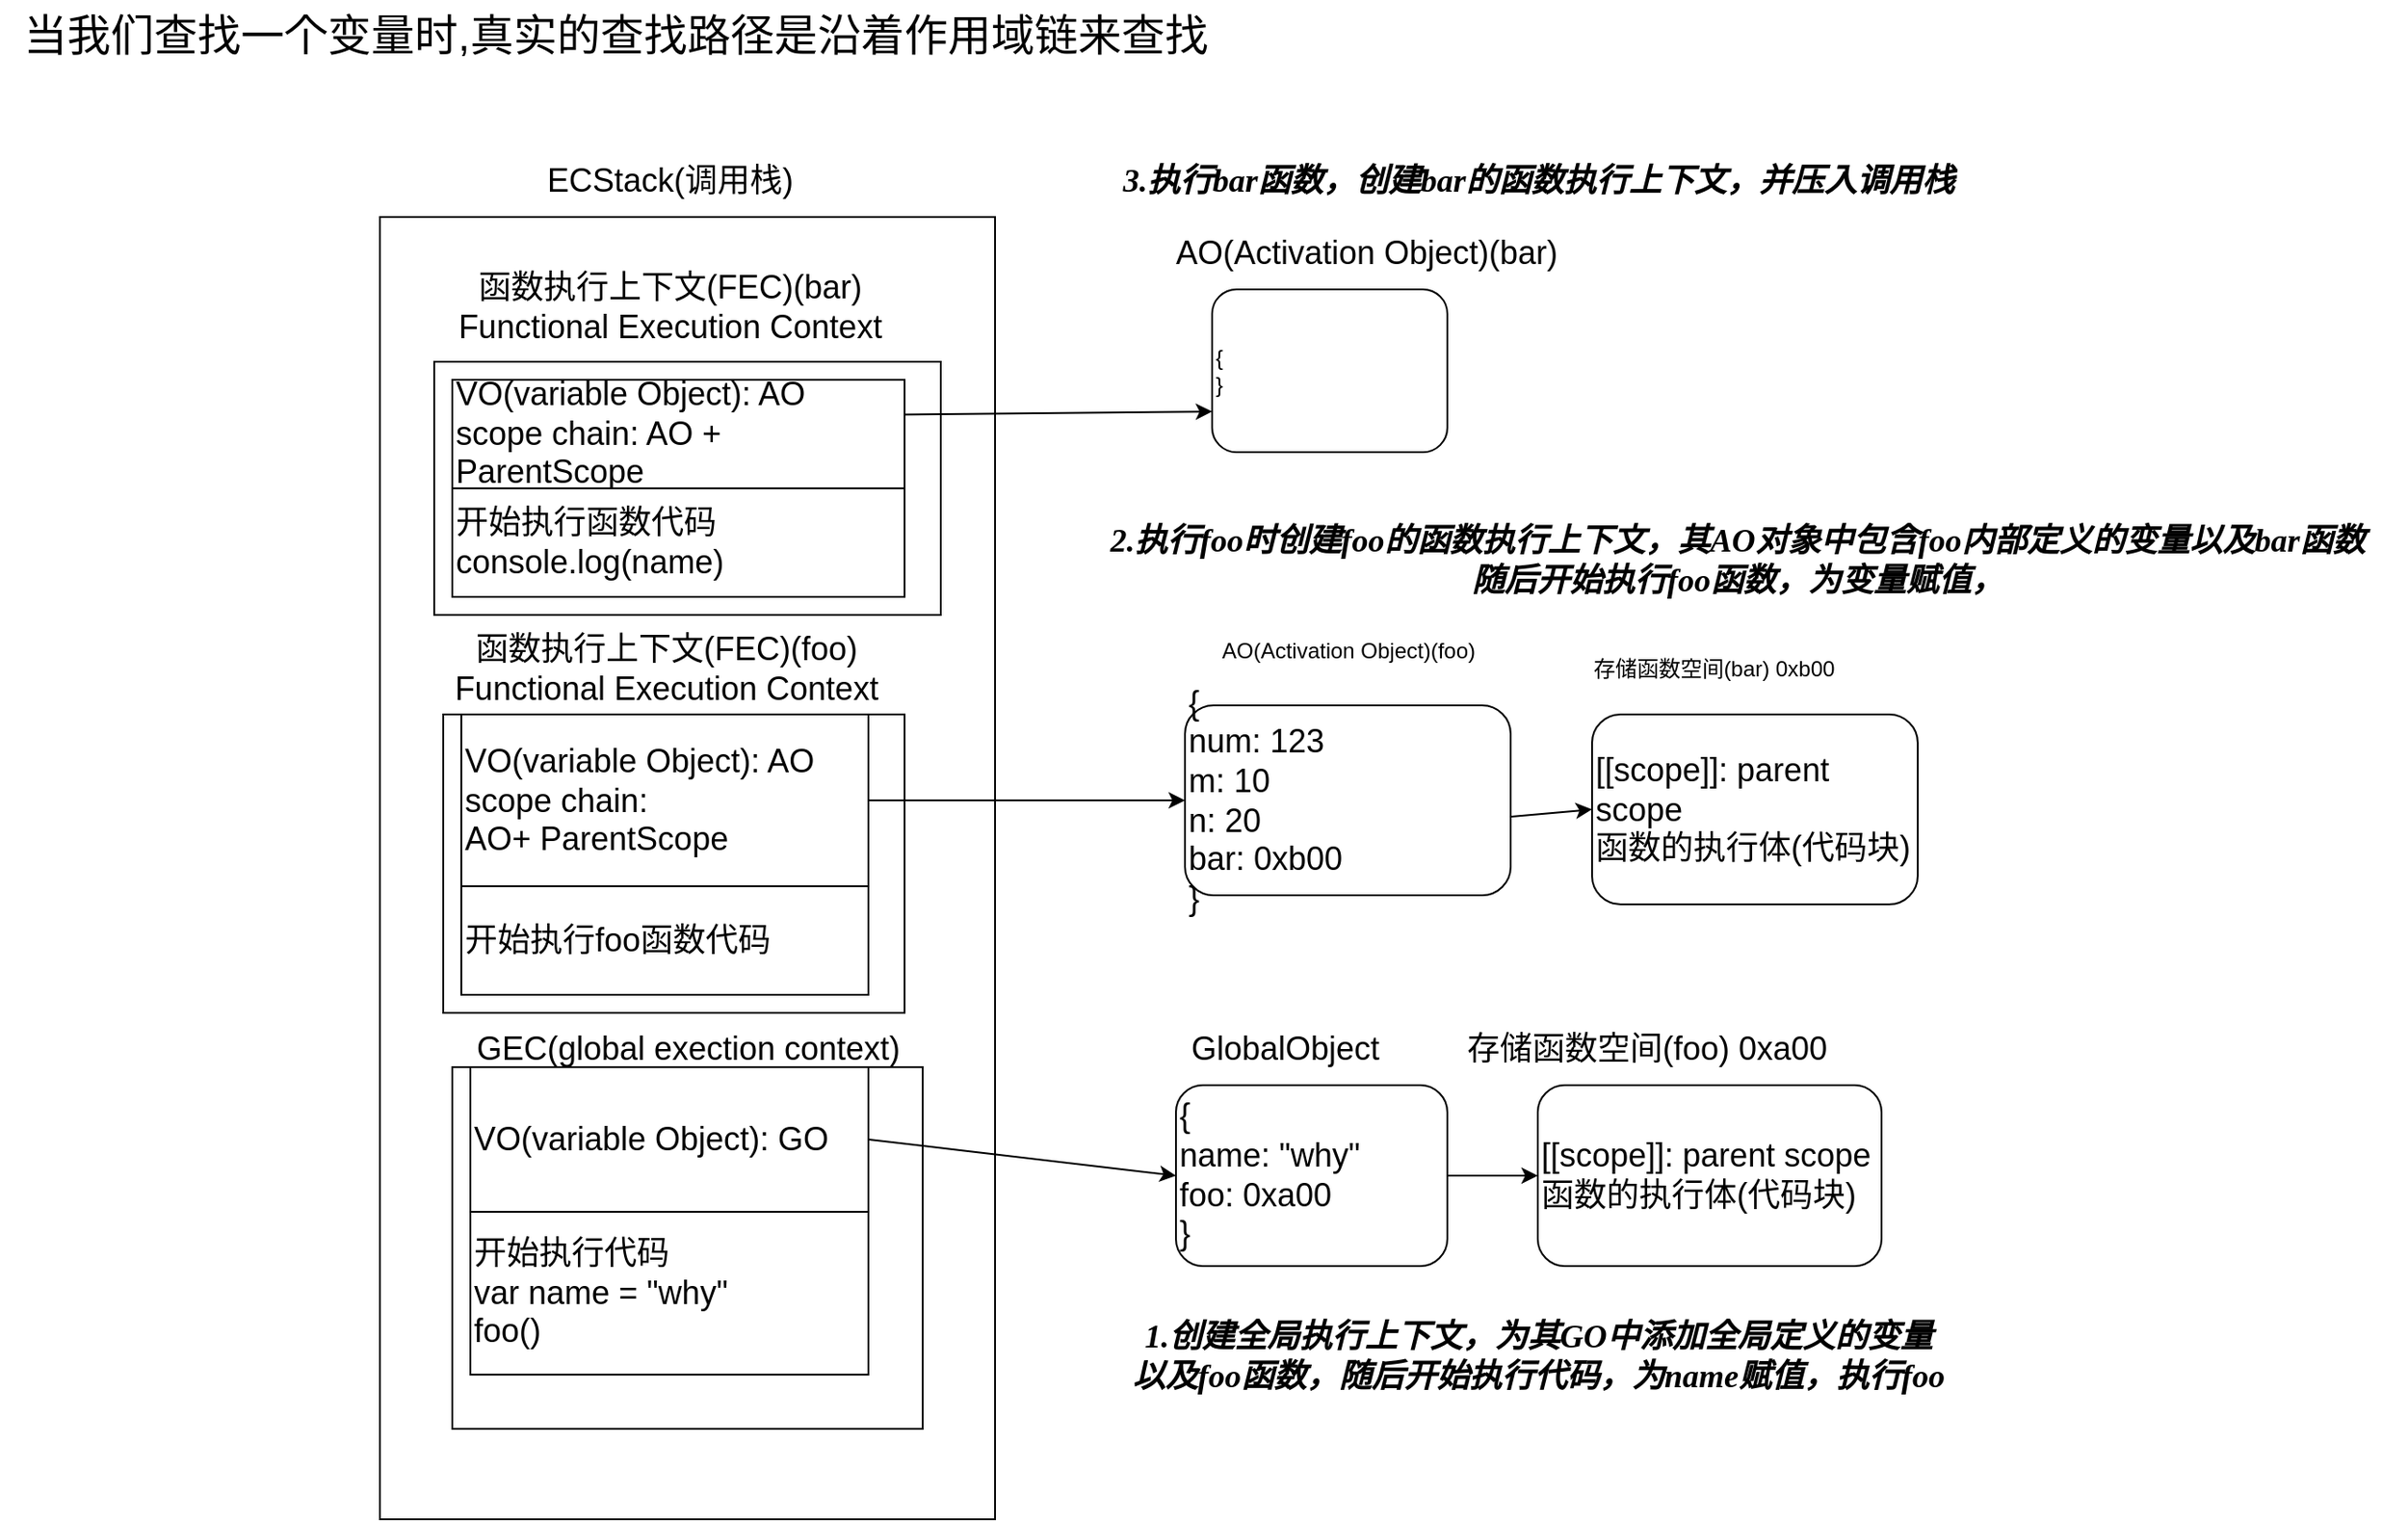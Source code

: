 <mxfile>
    <diagram id="ZRgNgkGBJunc0q0rqTIc" name="Page-1">
        <mxGraphModel dx="1448" dy="3107" grid="1" gridSize="10" guides="1" tooltips="1" connect="1" arrows="1" fold="1" page="1" pageScale="1" pageWidth="1654" pageHeight="2336" math="0" shadow="0">
            <root>
                <mxCell id="0"/>
                <mxCell id="1" parent="0"/>
                <mxCell id="2" value="" style="rounded=0;whiteSpace=wrap;html=1;" parent="1" vertex="1">
                    <mxGeometry x="270" y="-30" width="340" height="720" as="geometry"/>
                </mxCell>
                <mxCell id="3" value="&lt;font style=&quot;font-size: 18px;&quot;&gt;ECStack(调用栈)&lt;/font&gt;" style="text;html=1;align=center;verticalAlign=middle;resizable=0;points=[];autosize=1;strokeColor=none;" parent="1" vertex="1">
                    <mxGeometry x="350" y="-70" width="160" height="40" as="geometry"/>
                </mxCell>
                <mxCell id="4" value="" style="rounded=0;whiteSpace=wrap;html=1;" parent="1" vertex="1">
                    <mxGeometry x="310" y="440" width="260" height="200" as="geometry"/>
                </mxCell>
                <mxCell id="5" value="&lt;font style=&quot;font-size: 18px;&quot;&gt;GEC(global exection context)&lt;/font&gt;" style="text;html=1;align=center;verticalAlign=middle;resizable=0;points=[];autosize=1;strokeColor=none;" parent="1" vertex="1">
                    <mxGeometry x="310" y="410" width="260" height="40" as="geometry"/>
                </mxCell>
                <mxCell id="32" style="edgeStyle=none;html=1;exitX=1;exitY=0.5;exitDx=0;exitDy=0;entryX=0;entryY=0.5;entryDx=0;entryDy=0;" parent="1" source="8" target="10" edge="1">
                    <mxGeometry relative="1" as="geometry"/>
                </mxCell>
                <mxCell id="37" style="edgeStyle=none;html=1;exitX=1;exitY=1;exitDx=0;exitDy=0;" edge="1" parent="1" source="8" target="9">
                    <mxGeometry relative="1" as="geometry"/>
                </mxCell>
                <mxCell id="8" value="&lt;font style=&quot;font-size: 18px;&quot;&gt;VO(variable Object): GO&lt;/font&gt;" style="rounded=0;whiteSpace=wrap;html=1;align=left;" parent="1" vertex="1">
                    <mxGeometry x="320" y="440" width="220" height="80" as="geometry"/>
                </mxCell>
                <mxCell id="9" value="&lt;font style=&quot;font-size: 18px;&quot;&gt;开始执行代码&lt;br&gt;var name = &quot;why&quot;&lt;br&gt;foo()&lt;/font&gt;" style="rounded=0;whiteSpace=wrap;html=1;align=left;" parent="1" vertex="1">
                    <mxGeometry x="320" y="520" width="220" height="90" as="geometry"/>
                </mxCell>
                <mxCell id="10" value="&lt;font style=&quot;font-size: 18px;&quot;&gt;{&lt;br&gt;name: &quot;why&quot;&lt;br&gt;foo: 0xa00&lt;br&gt;}&lt;/font&gt;" style="rounded=1;whiteSpace=wrap;html=1;align=left;" parent="1" vertex="1">
                    <mxGeometry x="710" y="450" width="150" height="100" as="geometry"/>
                </mxCell>
                <mxCell id="11" value="&lt;font style=&quot;font-size: 18px;&quot;&gt;GlobalObject&lt;/font&gt;" style="text;html=1;align=center;verticalAlign=middle;resizable=0;points=[];autosize=1;strokeColor=none;" parent="1" vertex="1">
                    <mxGeometry x="705" y="410" width="130" height="40" as="geometry"/>
                </mxCell>
                <mxCell id="12" value="&lt;font style=&quot;font-size: 18px;&quot;&gt;[[scope]]: parent scope&lt;br&gt;函数的执行体(代码块)&lt;/font&gt;" style="rounded=1;whiteSpace=wrap;html=1;align=left;" parent="1" vertex="1">
                    <mxGeometry x="910" y="450" width="190" height="100" as="geometry"/>
                </mxCell>
                <mxCell id="13" value="&lt;font style=&quot;font-size: 18px;&quot;&gt;存储函数空间(foo) 0xa00&lt;/font&gt;" style="text;html=1;align=center;verticalAlign=middle;resizable=0;points=[];autosize=1;strokeColor=none;" parent="1" vertex="1">
                    <mxGeometry x="860" y="410" width="220" height="40" as="geometry"/>
                </mxCell>
                <mxCell id="14" value="" style="endArrow=classic;html=1;entryX=0;entryY=0.5;entryDx=0;entryDy=0;" parent="1" source="10" target="12" edge="1">
                    <mxGeometry width="50" height="50" relative="1" as="geometry">
                        <mxPoint x="805" y="550" as="sourcePoint"/>
                        <mxPoint x="770" y="619" as="targetPoint"/>
                        <Array as="points"/>
                    </mxGeometry>
                </mxCell>
                <mxCell id="15" value="" style="rounded=0;whiteSpace=wrap;html=1;" parent="1" vertex="1">
                    <mxGeometry x="305" y="245" width="255" height="165" as="geometry"/>
                </mxCell>
                <mxCell id="16" value="&lt;font style=&quot;font-size: 18px;&quot;&gt;函数执行上下文(FEC)(foo)&lt;br&gt;Functional Execution Context&lt;/font&gt;" style="text;html=1;align=center;verticalAlign=middle;resizable=0;points=[];autosize=1;strokeColor=none;" parent="1" vertex="1">
                    <mxGeometry x="297.5" y="190" width="260" height="60" as="geometry"/>
                </mxCell>
                <mxCell id="35" style="edgeStyle=none;html=1;exitX=1;exitY=0.5;exitDx=0;exitDy=0;" parent="1" source="17" target="18" edge="1">
                    <mxGeometry relative="1" as="geometry"/>
                </mxCell>
                <mxCell id="17" value="&lt;font style=&quot;font-size: 18px;&quot;&gt;VO(variable Object): AO&lt;br&gt;scope chain: AO+&amp;nbsp;ParentScope&lt;/font&gt;" style="rounded=0;whiteSpace=wrap;html=1;align=left;" parent="1" vertex="1">
                    <mxGeometry x="315" y="245" width="225" height="95" as="geometry"/>
                </mxCell>
                <mxCell id="34" style="edgeStyle=none;html=1;exitX=0.995;exitY=0.587;exitDx=0;exitDy=0;entryX=0;entryY=0.5;entryDx=0;entryDy=0;exitPerimeter=0;" parent="1" source="18" target="23" edge="1">
                    <mxGeometry relative="1" as="geometry"/>
                </mxCell>
                <mxCell id="18" value="&lt;font style=&quot;font-size: 18px;&quot;&gt;{&lt;br&gt;num: 123&lt;br&gt;m: 10&lt;br&gt;n: 20&lt;br&gt;bar: 0xb00&lt;br&gt;}&lt;/font&gt;" style="rounded=1;whiteSpace=wrap;html=1;align=left;" parent="1" vertex="1">
                    <mxGeometry x="715" y="240" width="180" height="105" as="geometry"/>
                </mxCell>
                <mxCell id="19" value="AO(Activation Object)(foo)" style="text;html=1;align=center;verticalAlign=middle;resizable=0;points=[];autosize=1;strokeColor=none;" parent="1" vertex="1">
                    <mxGeometry x="725" y="200" width="160" height="20" as="geometry"/>
                </mxCell>
                <mxCell id="20" value="&lt;font style=&quot;font-size: 18px;&quot;&gt;开始执行foo函数代码&lt;/font&gt;" style="rounded=0;whiteSpace=wrap;html=1;align=left;" parent="1" vertex="1">
                    <mxGeometry x="315" y="340" width="225" height="60" as="geometry"/>
                </mxCell>
                <mxCell id="21" value="&lt;font style=&quot;font-size: 24px;&quot;&gt;当我们查找一个变量时,真实的查找路径是沿着作用域链来查找&lt;/font&gt;" style="text;html=1;align=center;verticalAlign=middle;resizable=0;points=[];autosize=1;strokeColor=none;" parent="1" vertex="1">
                    <mxGeometry x="60" y="-150" width="680" height="40" as="geometry"/>
                </mxCell>
                <mxCell id="23" value="&lt;font style=&quot;font-size: 18px;&quot;&gt;[[scope]]: parent scope&lt;br&gt;函数的执行体(代码块)&lt;/font&gt;" style="rounded=1;whiteSpace=wrap;html=1;align=left;" parent="1" vertex="1">
                    <mxGeometry x="940" y="245" width="180" height="105" as="geometry"/>
                </mxCell>
                <mxCell id="24" value="存储函数空间(bar) 0xb00" style="text;html=1;align=center;verticalAlign=middle;resizable=0;points=[];autosize=1;strokeColor=none;" parent="1" vertex="1">
                    <mxGeometry x="932" y="210" width="150" height="20" as="geometry"/>
                </mxCell>
                <mxCell id="26" value="" style="rounded=0;whiteSpace=wrap;html=1;" parent="1" vertex="1">
                    <mxGeometry x="300" y="50" width="280" height="140" as="geometry"/>
                </mxCell>
                <mxCell id="27" value="&lt;font style=&quot;font-size: 18px;&quot;&gt;函数执行上下文(FEC)(bar)&lt;br&gt;Functional Execution Context&lt;/font&gt;" style="text;html=1;align=center;verticalAlign=middle;resizable=0;points=[];autosize=1;strokeColor=none;" parent="1" vertex="1">
                    <mxGeometry x="300" y="-10" width="260" height="60" as="geometry"/>
                </mxCell>
                <mxCell id="36" style="edgeStyle=none;html=1;entryX=0;entryY=0.75;entryDx=0;entryDy=0;" parent="1" target="30" edge="1">
                    <mxGeometry relative="1" as="geometry">
                        <mxPoint x="485" y="80" as="sourcePoint"/>
                    </mxGeometry>
                </mxCell>
                <mxCell id="42" style="edgeStyle=none;html=1;exitX=0.75;exitY=1;exitDx=0;exitDy=0;entryX=0.75;entryY=0;entryDx=0;entryDy=0;fontSize=18;" edge="1" parent="1" source="28" target="29">
                    <mxGeometry relative="1" as="geometry"/>
                </mxCell>
                <mxCell id="28" value="&lt;font style=&quot;font-size: 18px;&quot;&gt;VO(variable Object): AO&lt;br&gt;scope chain: AO + ParentScope&lt;/font&gt;" style="rounded=0;whiteSpace=wrap;html=1;align=left;" parent="1" vertex="1">
                    <mxGeometry x="310" y="60" width="250" height="60" as="geometry"/>
                </mxCell>
                <mxCell id="29" value="&lt;font style=&quot;font-size: 18px;&quot;&gt;开始执行函数代码&lt;br&gt;console.log(name)&lt;/font&gt;" style="rounded=0;whiteSpace=wrap;html=1;align=left;" parent="1" vertex="1">
                    <mxGeometry x="310" y="120" width="250" height="60" as="geometry"/>
                </mxCell>
                <mxCell id="30" value="{&lt;br&gt;}" style="rounded=1;whiteSpace=wrap;html=1;align=left;" parent="1" vertex="1">
                    <mxGeometry x="730" y="10" width="130" height="90" as="geometry"/>
                </mxCell>
                <mxCell id="31" value="&lt;font style=&quot;font-size: 18px;&quot;&gt;AO(Activation Object)(bar)&lt;/font&gt;" style="text;html=1;align=center;verticalAlign=middle;resizable=0;points=[];autosize=1;strokeColor=none;" parent="1" vertex="1">
                    <mxGeometry x="700" y="-30" width="230" height="40" as="geometry"/>
                </mxCell>
                <mxCell id="44" value="&lt;i&gt;&lt;font face=&quot;Comic Sans MS&quot;&gt;&lt;b&gt;1.创建全局执行上下文，为其GO中添加全局定义的变量&lt;br&gt;以及foo函数，随后开始执行代码，为name赋值，执行foo&lt;br&gt;&lt;/b&gt;&lt;/font&gt;&lt;/i&gt;" style="text;html=1;align=center;verticalAlign=middle;resizable=0;points=[];autosize=1;strokeColor=none;fillColor=none;fontSize=18;" vertex="1" parent="1">
                    <mxGeometry x="670" y="570" width="480" height="60" as="geometry"/>
                </mxCell>
                <mxCell id="45" value="&lt;i&gt;&lt;font face=&quot;Comic Sans MS&quot;&gt;&lt;b&gt;2.执行foo时创建foo的函数执行上下文，其AO对象中包含foo内部定义的变量以及bar函数&lt;br&gt;随后开始执行foo函数，为变量赋值，&lt;br&gt;&lt;/b&gt;&lt;/font&gt;&lt;/i&gt;" style="text;html=1;align=center;verticalAlign=middle;resizable=0;points=[];autosize=1;strokeColor=none;fillColor=none;fontSize=18;" vertex="1" parent="1">
                    <mxGeometry x="650" y="130" width="740" height="60" as="geometry"/>
                </mxCell>
                <mxCell id="46" value="&lt;i&gt;&lt;font face=&quot;Comic Sans MS&quot;&gt;&lt;b&gt;3.执行bar函数，创建bar的函数执行上下文，并压入调用栈&lt;br&gt;&lt;/b&gt;&lt;/font&gt;&lt;/i&gt;" style="text;html=1;align=center;verticalAlign=middle;resizable=0;points=[];autosize=1;strokeColor=none;fillColor=none;fontSize=18;" vertex="1" parent="1">
                    <mxGeometry x="660" y="-70" width="500" height="40" as="geometry"/>
                </mxCell>
            </root>
        </mxGraphModel>
    </diagram>
</mxfile>